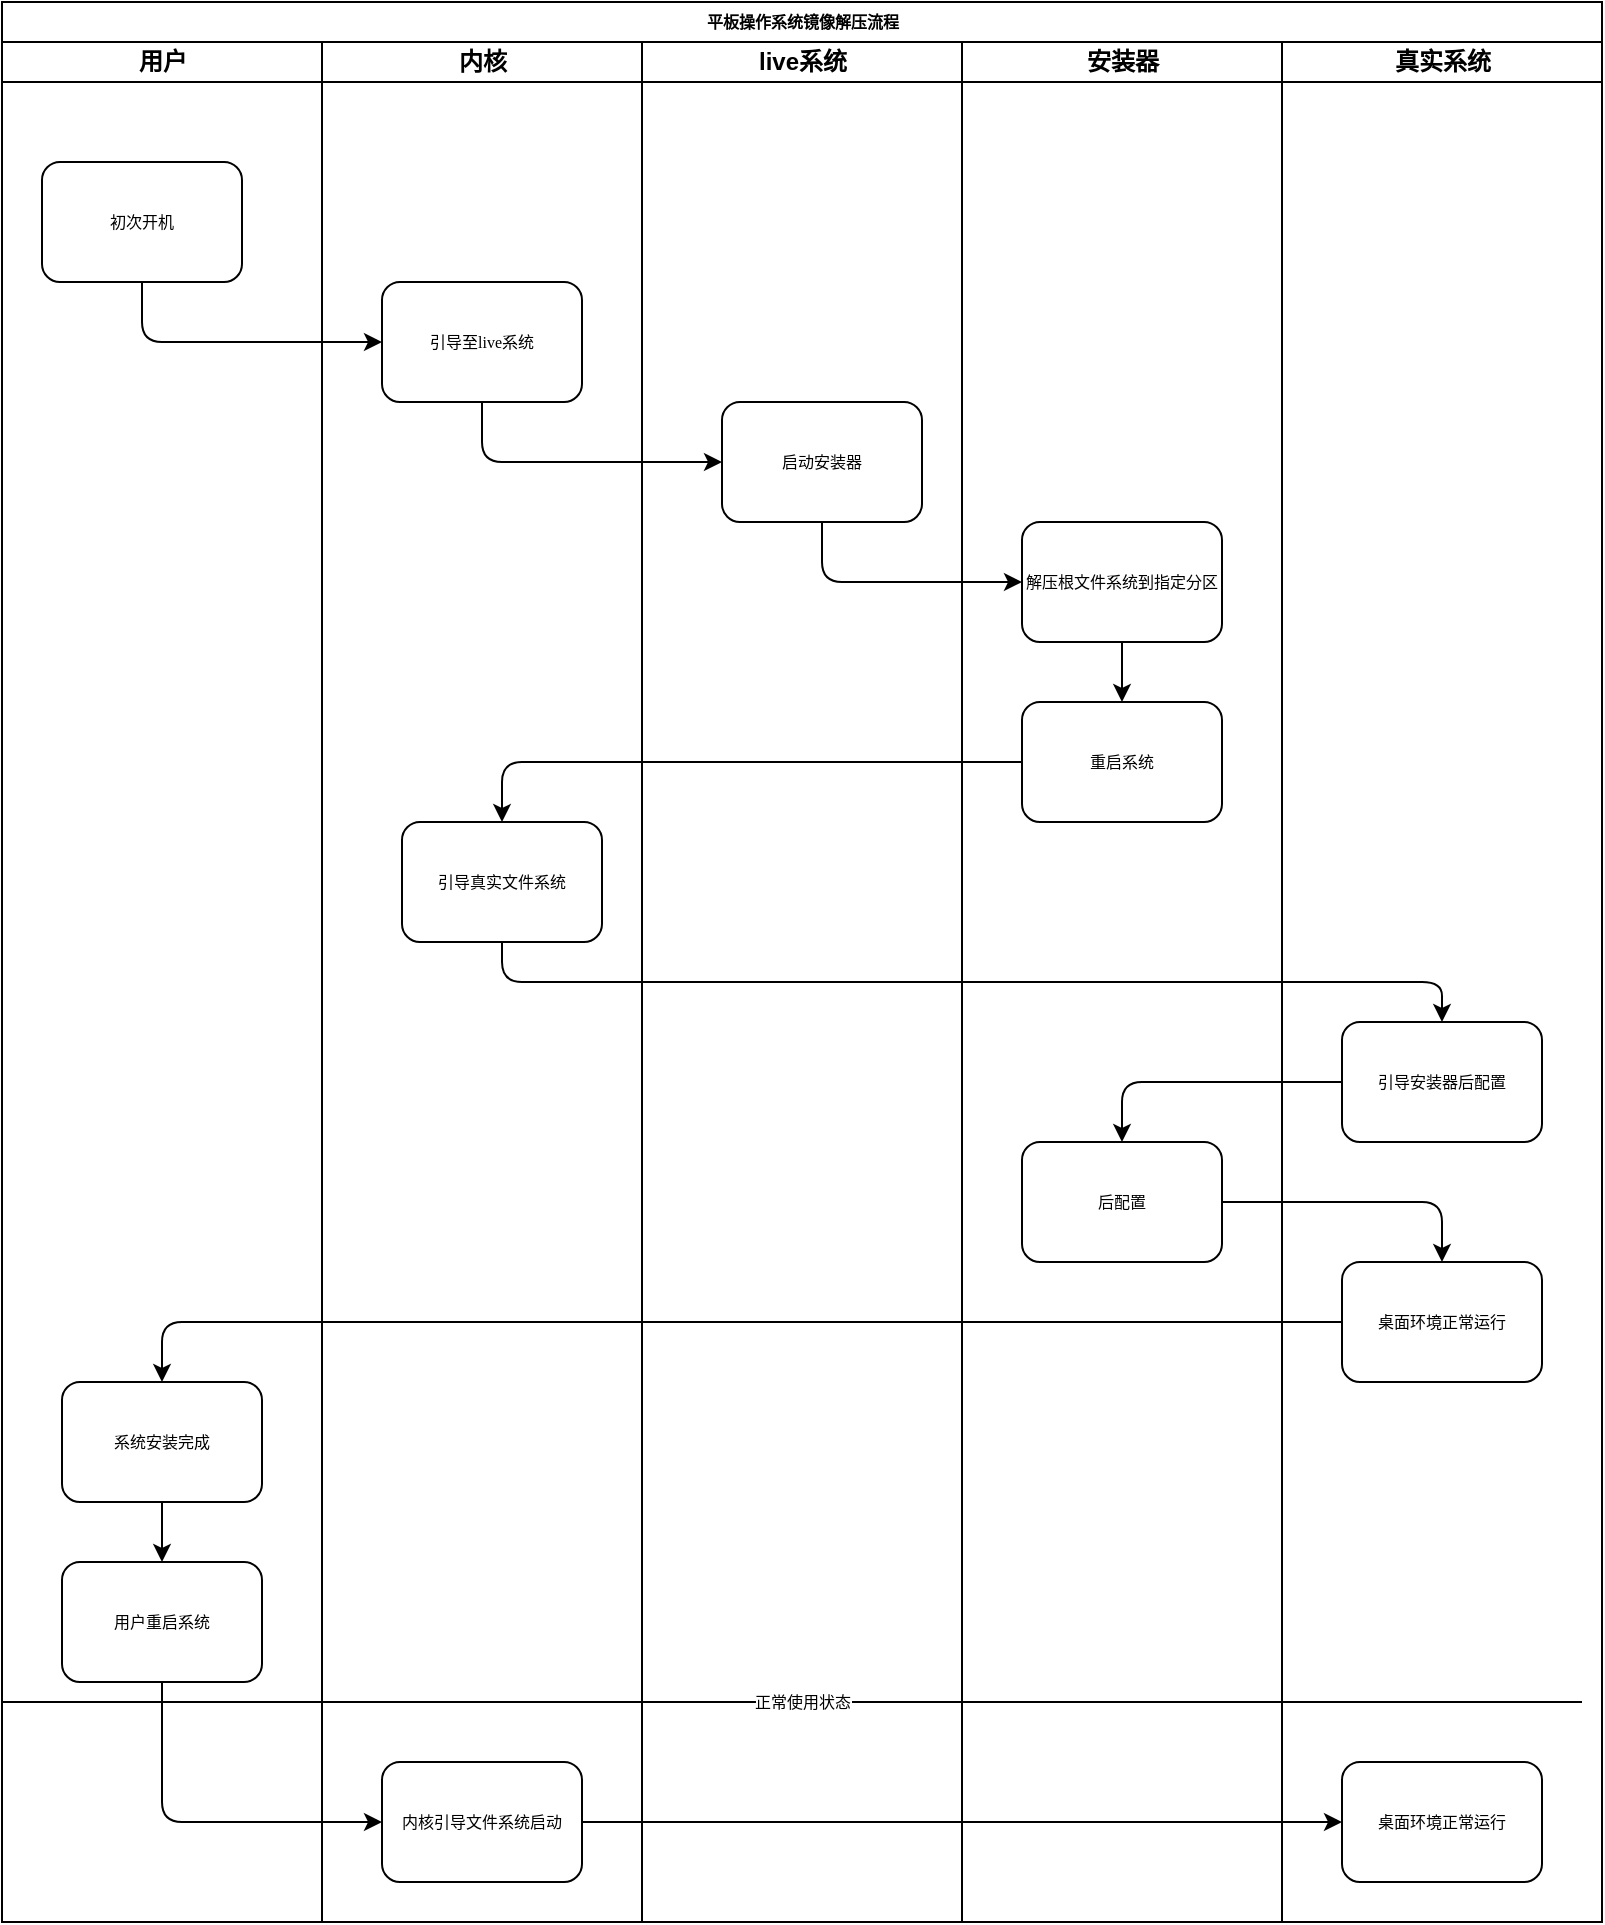 <mxfile version="14.8.3" type="github">
  <diagram name="Page-1" id="74e2e168-ea6b-b213-b513-2b3c1d86103e">
    <mxGraphModel dx="1415" dy="568" grid="1" gridSize="10" guides="1" tooltips="1" connect="1" arrows="1" fold="1" page="1" pageScale="1" pageWidth="1100" pageHeight="850" background="none" math="0" shadow="0">
      <root>
        <mxCell id="0" />
        <mxCell id="1" parent="0" />
        <mxCell id="77e6c97f196da883-1" value="平板操作系统镜像解压流程" style="swimlane;html=1;childLayout=stackLayout;startSize=20;rounded=0;shadow=0;labelBackgroundColor=none;strokeWidth=1;fontFamily=Verdana;fontSize=8;align=center;" parent="1" vertex="1">
          <mxGeometry x="70" y="10" width="800" height="960" as="geometry" />
        </mxCell>
        <mxCell id="77e6c97f196da883-2" value="用户" style="swimlane;html=1;startSize=20;" parent="77e6c97f196da883-1" vertex="1">
          <mxGeometry y="20" width="160" height="940" as="geometry" />
        </mxCell>
        <mxCell id="77e6c97f196da883-8" value="初次开机" style="rounded=1;whiteSpace=wrap;html=1;shadow=0;labelBackgroundColor=none;strokeWidth=1;fontFamily=Verdana;fontSize=8;align=center;" parent="77e6c97f196da883-2" vertex="1">
          <mxGeometry x="20" y="60" width="100" height="60" as="geometry" />
        </mxCell>
        <mxCell id="WiUJJ6gaLQ5Pb7P8ZP3k-75" style="edgeStyle=orthogonalEdgeStyle;rounded=1;orthogonalLoop=1;jettySize=auto;html=1;fontFamily=Verdana;fontSize=8;" edge="1" parent="77e6c97f196da883-2" source="WiUJJ6gaLQ5Pb7P8ZP3k-70" target="WiUJJ6gaLQ5Pb7P8ZP3k-69">
          <mxGeometry relative="1" as="geometry" />
        </mxCell>
        <mxCell id="WiUJJ6gaLQ5Pb7P8ZP3k-70" value="系统安装完成" style="rounded=1;whiteSpace=wrap;html=1;shadow=0;fontFamily=Verdana;fontSize=8;strokeWidth=1;" vertex="1" parent="77e6c97f196da883-2">
          <mxGeometry x="30" y="670" width="100" height="60" as="geometry" />
        </mxCell>
        <mxCell id="WiUJJ6gaLQ5Pb7P8ZP3k-69" value="用户重启系统" style="rounded=1;whiteSpace=wrap;html=1;shadow=0;fontFamily=Verdana;fontSize=8;strokeWidth=1;" vertex="1" parent="77e6c97f196da883-2">
          <mxGeometry x="30" y="760" width="100" height="60" as="geometry" />
        </mxCell>
        <mxCell id="77e6c97f196da883-3" value="内核" style="swimlane;html=1;startSize=20;" parent="77e6c97f196da883-1" vertex="1">
          <mxGeometry x="160" y="20" width="160" height="940" as="geometry" />
        </mxCell>
        <mxCell id="77e6c97f196da883-11" value="引导至live系统" style="rounded=1;whiteSpace=wrap;html=1;shadow=0;labelBackgroundColor=none;strokeWidth=1;fontFamily=Verdana;fontSize=8;align=center;" parent="77e6c97f196da883-3" vertex="1">
          <mxGeometry x="30" y="120" width="100" height="60" as="geometry" />
        </mxCell>
        <mxCell id="WiUJJ6gaLQ5Pb7P8ZP3k-54" value="引导真实文件系统" style="rounded=1;whiteSpace=wrap;html=1;shadow=0;fontFamily=Verdana;fontSize=8;strokeWidth=1;" vertex="1" parent="77e6c97f196da883-3">
          <mxGeometry x="40" y="390" width="100" height="60" as="geometry" />
        </mxCell>
        <mxCell id="WiUJJ6gaLQ5Pb7P8ZP3k-68" value="内核引导文件系统启动" style="rounded=1;whiteSpace=wrap;html=1;shadow=0;fontFamily=Verdana;fontSize=8;strokeWidth=1;" vertex="1" parent="77e6c97f196da883-3">
          <mxGeometry x="30" y="860" width="100" height="60" as="geometry" />
        </mxCell>
        <mxCell id="77e6c97f196da883-4" value="live系统" style="swimlane;html=1;startSize=20;" parent="77e6c97f196da883-1" vertex="1">
          <mxGeometry x="320" y="20" width="160" height="940" as="geometry" />
        </mxCell>
        <mxCell id="WiUJJ6gaLQ5Pb7P8ZP3k-1" value="启动安装器" style="rounded=1;whiteSpace=wrap;html=1;shadow=0;labelBackgroundColor=none;strokeWidth=1;fontFamily=Verdana;fontSize=8;align=center;" vertex="1" parent="77e6c97f196da883-4">
          <mxGeometry x="40" y="180" width="100" height="60" as="geometry" />
        </mxCell>
        <mxCell id="77e6c97f196da883-5" value="安装器" style="swimlane;html=1;startSize=20;" parent="77e6c97f196da883-1" vertex="1">
          <mxGeometry x="480" y="20" width="160" height="940" as="geometry" />
        </mxCell>
        <mxCell id="WiUJJ6gaLQ5Pb7P8ZP3k-53" style="edgeStyle=orthogonalEdgeStyle;rounded=1;orthogonalLoop=1;jettySize=auto;html=1;entryX=0.5;entryY=0;entryDx=0;entryDy=0;fontFamily=Verdana;fontSize=8;" edge="1" parent="77e6c97f196da883-5" source="WiUJJ6gaLQ5Pb7P8ZP3k-45" target="WiUJJ6gaLQ5Pb7P8ZP3k-52">
          <mxGeometry relative="1" as="geometry" />
        </mxCell>
        <mxCell id="WiUJJ6gaLQ5Pb7P8ZP3k-45" value="解压根文件系统到指定分区" style="rounded=1;whiteSpace=wrap;html=1;shadow=0;labelBackgroundColor=none;strokeWidth=1;fontFamily=Verdana;fontSize=8;align=center;" vertex="1" parent="77e6c97f196da883-5">
          <mxGeometry x="30" y="240" width="100" height="60" as="geometry" />
        </mxCell>
        <mxCell id="WiUJJ6gaLQ5Pb7P8ZP3k-52" value="重启系统" style="rounded=1;whiteSpace=wrap;html=1;shadow=0;fontFamily=Verdana;fontSize=8;strokeWidth=1;" vertex="1" parent="77e6c97f196da883-5">
          <mxGeometry x="30" y="330" width="100" height="60" as="geometry" />
        </mxCell>
        <mxCell id="WiUJJ6gaLQ5Pb7P8ZP3k-62" value="后配置" style="rounded=1;whiteSpace=wrap;html=1;shadow=0;fontFamily=Verdana;fontSize=8;strokeWidth=1;" vertex="1" parent="77e6c97f196da883-5">
          <mxGeometry x="30" y="550" width="100" height="60" as="geometry" />
        </mxCell>
        <mxCell id="77e6c97f196da883-6" value="真实系统" style="swimlane;html=1;startSize=20;" parent="77e6c97f196da883-1" vertex="1">
          <mxGeometry x="640" y="20" width="160" height="940" as="geometry" />
        </mxCell>
        <mxCell id="WiUJJ6gaLQ5Pb7P8ZP3k-56" value="引导安装器后配置" style="rounded=1;whiteSpace=wrap;html=1;shadow=0;fontFamily=Verdana;fontSize=8;strokeWidth=1;" vertex="1" parent="77e6c97f196da883-6">
          <mxGeometry x="30" y="490" width="100" height="60" as="geometry" />
        </mxCell>
        <mxCell id="WiUJJ6gaLQ5Pb7P8ZP3k-63" value="桌面环境正常运行" style="rounded=1;whiteSpace=wrap;html=1;shadow=0;fontFamily=Verdana;fontSize=8;strokeWidth=1;" vertex="1" parent="77e6c97f196da883-6">
          <mxGeometry x="30" y="610" width="100" height="60" as="geometry" />
        </mxCell>
        <mxCell id="WiUJJ6gaLQ5Pb7P8ZP3k-82" value="&lt;span&gt;桌面环境正常运行&lt;/span&gt;" style="rounded=1;whiteSpace=wrap;html=1;shadow=0;fontFamily=Verdana;fontSize=8;strokeWidth=1;" vertex="1" parent="77e6c97f196da883-6">
          <mxGeometry x="30" y="860" width="100" height="60" as="geometry" />
        </mxCell>
        <mxCell id="WiUJJ6gaLQ5Pb7P8ZP3k-2" style="edgeStyle=orthogonalEdgeStyle;rounded=1;orthogonalLoop=1;jettySize=auto;html=1;entryX=0;entryY=0.5;entryDx=0;entryDy=0;exitX=0.5;exitY=1;exitDx=0;exitDy=0;" edge="1" parent="77e6c97f196da883-1" source="77e6c97f196da883-11" target="WiUJJ6gaLQ5Pb7P8ZP3k-1">
          <mxGeometry relative="1" as="geometry" />
        </mxCell>
        <mxCell id="WiUJJ6gaLQ5Pb7P8ZP3k-55" style="edgeStyle=orthogonalEdgeStyle;rounded=1;orthogonalLoop=1;jettySize=auto;html=1;entryX=0.5;entryY=0;entryDx=0;entryDy=0;fontFamily=Verdana;fontSize=8;" edge="1" parent="77e6c97f196da883-1" source="WiUJJ6gaLQ5Pb7P8ZP3k-52" target="WiUJJ6gaLQ5Pb7P8ZP3k-54">
          <mxGeometry relative="1" as="geometry" />
        </mxCell>
        <mxCell id="WiUJJ6gaLQ5Pb7P8ZP3k-57" style="edgeStyle=orthogonalEdgeStyle;rounded=1;orthogonalLoop=1;jettySize=auto;html=1;exitX=0.5;exitY=1;exitDx=0;exitDy=0;fontFamily=Verdana;fontSize=8;" edge="1" parent="77e6c97f196da883-1" source="WiUJJ6gaLQ5Pb7P8ZP3k-54" target="WiUJJ6gaLQ5Pb7P8ZP3k-56">
          <mxGeometry relative="1" as="geometry" />
        </mxCell>
        <mxCell id="WiUJJ6gaLQ5Pb7P8ZP3k-65" style="edgeStyle=orthogonalEdgeStyle;rounded=1;orthogonalLoop=1;jettySize=auto;html=1;entryX=0.5;entryY=0;entryDx=0;entryDy=0;fontFamily=Verdana;fontSize=8;" edge="1" parent="77e6c97f196da883-1" source="WiUJJ6gaLQ5Pb7P8ZP3k-56" target="WiUJJ6gaLQ5Pb7P8ZP3k-62">
          <mxGeometry relative="1" as="geometry" />
        </mxCell>
        <mxCell id="WiUJJ6gaLQ5Pb7P8ZP3k-66" style="edgeStyle=orthogonalEdgeStyle;rounded=1;orthogonalLoop=1;jettySize=auto;html=1;entryX=0.5;entryY=0;entryDx=0;entryDy=0;fontFamily=Verdana;fontSize=8;" edge="1" parent="77e6c97f196da883-1" source="WiUJJ6gaLQ5Pb7P8ZP3k-62" target="WiUJJ6gaLQ5Pb7P8ZP3k-63">
          <mxGeometry relative="1" as="geometry" />
        </mxCell>
        <mxCell id="WiUJJ6gaLQ5Pb7P8ZP3k-72" style="edgeStyle=orthogonalEdgeStyle;rounded=1;orthogonalLoop=1;jettySize=auto;html=1;entryX=0;entryY=0.5;entryDx=0;entryDy=0;fontFamily=Verdana;fontSize=8;exitX=0.5;exitY=1;exitDx=0;exitDy=0;" edge="1" parent="77e6c97f196da883-1" source="WiUJJ6gaLQ5Pb7P8ZP3k-1" target="WiUJJ6gaLQ5Pb7P8ZP3k-45">
          <mxGeometry relative="1" as="geometry" />
        </mxCell>
        <mxCell id="WiUJJ6gaLQ5Pb7P8ZP3k-73" style="edgeStyle=orthogonalEdgeStyle;rounded=1;orthogonalLoop=1;jettySize=auto;html=1;entryX=0;entryY=0.5;entryDx=0;entryDy=0;fontFamily=Verdana;fontSize=8;exitX=0.5;exitY=1;exitDx=0;exitDy=0;" edge="1" parent="77e6c97f196da883-1" source="77e6c97f196da883-8" target="77e6c97f196da883-11">
          <mxGeometry relative="1" as="geometry" />
        </mxCell>
        <mxCell id="WiUJJ6gaLQ5Pb7P8ZP3k-74" style="edgeStyle=orthogonalEdgeStyle;rounded=1;orthogonalLoop=1;jettySize=auto;html=1;entryX=0.5;entryY=0;entryDx=0;entryDy=0;fontFamily=Verdana;fontSize=8;" edge="1" parent="77e6c97f196da883-1" source="WiUJJ6gaLQ5Pb7P8ZP3k-63" target="WiUJJ6gaLQ5Pb7P8ZP3k-70">
          <mxGeometry relative="1" as="geometry" />
        </mxCell>
        <mxCell id="WiUJJ6gaLQ5Pb7P8ZP3k-83" style="edgeStyle=orthogonalEdgeStyle;rounded=1;orthogonalLoop=1;jettySize=auto;html=1;entryX=0;entryY=0.5;entryDx=0;entryDy=0;fontFamily=Verdana;fontSize=8;exitX=0.5;exitY=1;exitDx=0;exitDy=0;" edge="1" parent="77e6c97f196da883-1" source="WiUJJ6gaLQ5Pb7P8ZP3k-69" target="WiUJJ6gaLQ5Pb7P8ZP3k-68">
          <mxGeometry relative="1" as="geometry" />
        </mxCell>
        <mxCell id="WiUJJ6gaLQ5Pb7P8ZP3k-84" style="edgeStyle=orthogonalEdgeStyle;rounded=1;orthogonalLoop=1;jettySize=auto;html=1;entryX=0;entryY=0.5;entryDx=0;entryDy=0;fontFamily=Verdana;fontSize=8;" edge="1" parent="77e6c97f196da883-1" source="WiUJJ6gaLQ5Pb7P8ZP3k-68" target="WiUJJ6gaLQ5Pb7P8ZP3k-82">
          <mxGeometry relative="1" as="geometry" />
        </mxCell>
        <mxCell id="WiUJJ6gaLQ5Pb7P8ZP3k-76" value="" style="endArrow=none;html=1;fontFamily=Verdana;fontSize=8;" edge="1" parent="1">
          <mxGeometry width="50" height="50" relative="1" as="geometry">
            <mxPoint x="70" y="860" as="sourcePoint" />
            <mxPoint x="860" y="860" as="targetPoint" />
          </mxGeometry>
        </mxCell>
        <mxCell id="WiUJJ6gaLQ5Pb7P8ZP3k-78" value="正常使用状态" style="edgeLabel;html=1;align=center;verticalAlign=middle;resizable=0;points=[];fontSize=8;fontFamily=Verdana;spacing=0;" vertex="1" connectable="0" parent="WiUJJ6gaLQ5Pb7P8ZP3k-76">
          <mxGeometry x="0.038" relative="1" as="geometry">
            <mxPoint x="-10" as="offset" />
          </mxGeometry>
        </mxCell>
      </root>
    </mxGraphModel>
  </diagram>
</mxfile>
